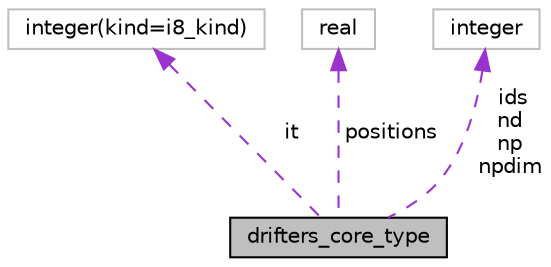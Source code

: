 digraph "drifters_core_type"
{
 // INTERACTIVE_SVG=YES
 // LATEX_PDF_SIZE
  edge [fontname="Helvetica",fontsize="10",labelfontname="Helvetica",labelfontsize="10"];
  node [fontname="Helvetica",fontsize="10",shape=record];
  Node1 [label="drifters_core_type",height=0.2,width=0.4,color="black", fillcolor="grey75", style="filled", fontcolor="black",tooltip="Core data needed for drifters. Be sure to update drifters_core_new, drifters_core_del and drifters_co..."];
  Node2 -> Node1 [dir="back",color="darkorchid3",fontsize="10",style="dashed",label=" it" ,fontname="Helvetica"];
  Node2 [label="integer(kind=i8_kind)",height=0.2,width=0.4,color="grey75", fillcolor="white", style="filled",tooltip=" "];
  Node3 -> Node1 [dir="back",color="darkorchid3",fontsize="10",style="dashed",label=" positions" ,fontname="Helvetica"];
  Node3 [label="real",height=0.2,width=0.4,color="grey75", fillcolor="white", style="filled",tooltip=" "];
  Node4 -> Node1 [dir="back",color="darkorchid3",fontsize="10",style="dashed",label=" ids\nnd\nnp\nnpdim" ,fontname="Helvetica"];
  Node4 [label="integer",height=0.2,width=0.4,color="grey75", fillcolor="white", style="filled",tooltip=" "];
}
